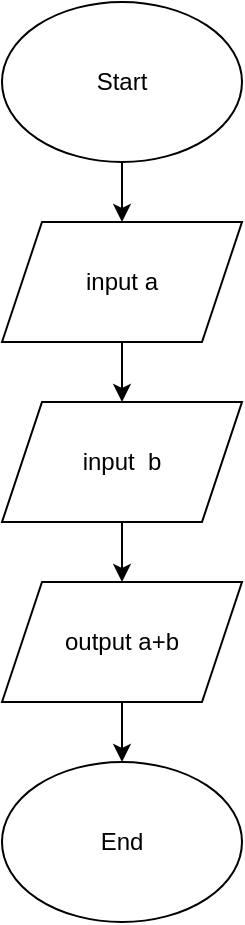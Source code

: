 <mxfile version="24.7.17">
  <diagram id="726_0FA0ryFdrnnixJQa" name="Сторінка-1">
    <mxGraphModel dx="1034" dy="454" grid="1" gridSize="10" guides="1" tooltips="1" connect="1" arrows="1" fold="1" page="1" pageScale="1" pageWidth="827" pageHeight="1169" math="0" shadow="0">
      <root>
        <mxCell id="0" />
        <mxCell id="1" parent="0" />
        <mxCell id="kmnqXf0RbFznIJQfOXQw-1" value="Start" style="ellipse;whiteSpace=wrap;html=1;" vertex="1" parent="1">
          <mxGeometry x="200" y="20" width="120" height="80" as="geometry" />
        </mxCell>
        <mxCell id="kmnqXf0RbFznIJQfOXQw-2" value="End" style="ellipse;whiteSpace=wrap;html=1;" vertex="1" parent="1">
          <mxGeometry x="200" y="400" width="120" height="80" as="geometry" />
        </mxCell>
        <mxCell id="kmnqXf0RbFznIJQfOXQw-3" value="" style="edgeStyle=orthogonalEdgeStyle;rounded=0;orthogonalLoop=1;jettySize=auto;html=1;" edge="1" parent="1" source="kmnqXf0RbFznIJQfOXQw-4" target="kmnqXf0RbFznIJQfOXQw-8">
          <mxGeometry relative="1" as="geometry" />
        </mxCell>
        <mxCell id="kmnqXf0RbFznIJQfOXQw-4" value="input a" style="shape=parallelogram;perimeter=parallelogramPerimeter;whiteSpace=wrap;html=1;fixedSize=1;" vertex="1" parent="1">
          <mxGeometry x="200" y="130" width="120" height="60" as="geometry" />
        </mxCell>
        <mxCell id="kmnqXf0RbFznIJQfOXQw-5" value="" style="edgeStyle=orthogonalEdgeStyle;rounded=0;orthogonalLoop=1;jettySize=auto;html=1;" edge="1" parent="1" source="kmnqXf0RbFznIJQfOXQw-6" target="kmnqXf0RbFznIJQfOXQw-2">
          <mxGeometry relative="1" as="geometry" />
        </mxCell>
        <mxCell id="kmnqXf0RbFznIJQfOXQw-6" value="output a+b" style="shape=parallelogram;perimeter=parallelogramPerimeter;whiteSpace=wrap;html=1;fixedSize=1;" vertex="1" parent="1">
          <mxGeometry x="200" y="310" width="120" height="60" as="geometry" />
        </mxCell>
        <mxCell id="kmnqXf0RbFznIJQfOXQw-7" value="" style="edgeStyle=orthogonalEdgeStyle;rounded=0;orthogonalLoop=1;jettySize=auto;html=1;" edge="1" parent="1" source="kmnqXf0RbFznIJQfOXQw-8" target="kmnqXf0RbFznIJQfOXQw-6">
          <mxGeometry relative="1" as="geometry" />
        </mxCell>
        <mxCell id="kmnqXf0RbFznIJQfOXQw-8" value="input&amp;nbsp; b" style="shape=parallelogram;perimeter=parallelogramPerimeter;whiteSpace=wrap;html=1;fixedSize=1;" vertex="1" parent="1">
          <mxGeometry x="200" y="220" width="120" height="60" as="geometry" />
        </mxCell>
        <mxCell id="kmnqXf0RbFznIJQfOXQw-9" value="" style="endArrow=classic;html=1;rounded=0;entryX=0.5;entryY=0;entryDx=0;entryDy=0;exitX=0.5;exitY=1;exitDx=0;exitDy=0;" edge="1" parent="1" source="kmnqXf0RbFznIJQfOXQw-1" target="kmnqXf0RbFznIJQfOXQw-4">
          <mxGeometry width="50" height="50" relative="1" as="geometry">
            <mxPoint x="180" y="260" as="sourcePoint" />
            <mxPoint x="230" y="210" as="targetPoint" />
          </mxGeometry>
        </mxCell>
      </root>
    </mxGraphModel>
  </diagram>
</mxfile>

